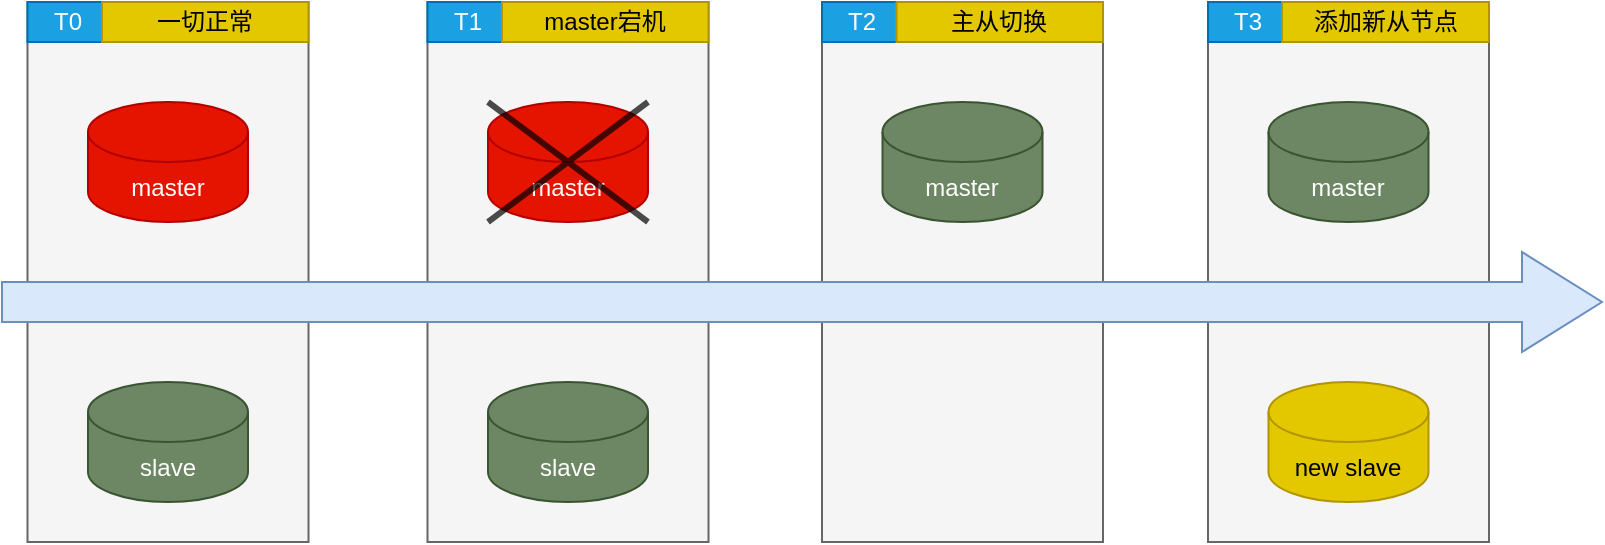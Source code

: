 <mxfile version="23.0.2" type="device">
  <diagram name="第 1 页" id="o3UMnivyae-Ou7uCvYya">
    <mxGraphModel dx="759" dy="568" grid="1" gridSize="10" guides="1" tooltips="1" connect="1" arrows="1" fold="1" page="1" pageScale="1" pageWidth="827" pageHeight="1169" math="0" shadow="0">
      <root>
        <mxCell id="0" />
        <mxCell id="1" parent="0" />
        <mxCell id="UyuvW6fJh573paZwKca1-26" value="" style="rounded=0;whiteSpace=wrap;html=1;fillColor=#f5f5f5;fontColor=#333333;strokeColor=#666666;" parent="1" vertex="1">
          <mxGeometry x="613" y="180" width="140.5" height="270" as="geometry" />
        </mxCell>
        <mxCell id="UyuvW6fJh573paZwKca1-25" value="" style="rounded=0;whiteSpace=wrap;html=1;fillColor=#f5f5f5;fontColor=#333333;strokeColor=#666666;" parent="1" vertex="1">
          <mxGeometry x="420" y="180" width="140.5" height="270" as="geometry" />
        </mxCell>
        <mxCell id="UyuvW6fJh573paZwKca1-24" value="" style="rounded=0;whiteSpace=wrap;html=1;fillColor=#f5f5f5;fontColor=#333333;strokeColor=#666666;" parent="1" vertex="1">
          <mxGeometry x="222.75" y="180" width="140.5" height="270" as="geometry" />
        </mxCell>
        <mxCell id="UyuvW6fJh573paZwKca1-19" value="" style="rounded=0;whiteSpace=wrap;html=1;fillColor=#f5f5f5;fontColor=#333333;strokeColor=#666666;" parent="1" vertex="1">
          <mxGeometry x="22.75" y="180" width="140.5" height="270" as="geometry" />
        </mxCell>
        <mxCell id="UyuvW6fJh573paZwKca1-1" value="master" style="shape=cylinder3;whiteSpace=wrap;html=1;boundedLbl=1;backgroundOutline=1;size=15;fillColor=#e51400;strokeColor=#B20000;fontColor=#ffffff;" parent="1" vertex="1">
          <mxGeometry x="53" y="230" width="80" height="60" as="geometry" />
        </mxCell>
        <mxCell id="UyuvW6fJh573paZwKca1-5" value="slave" style="shape=cylinder3;whiteSpace=wrap;html=1;boundedLbl=1;backgroundOutline=1;size=15;fillColor=#6d8764;fontColor=#ffffff;strokeColor=#3A5431;" parent="1" vertex="1">
          <mxGeometry x="53" y="370" width="80" height="60" as="geometry" />
        </mxCell>
        <mxCell id="UyuvW6fJh573paZwKca1-6" value="master" style="shape=cylinder3;whiteSpace=wrap;html=1;boundedLbl=1;backgroundOutline=1;size=15;fillColor=#e51400;fontColor=#ffffff;strokeColor=#B20000;" parent="1" vertex="1">
          <mxGeometry x="253" y="230" width="80" height="60" as="geometry" />
        </mxCell>
        <mxCell id="UyuvW6fJh573paZwKca1-7" value="slave" style="shape=cylinder3;whiteSpace=wrap;html=1;boundedLbl=1;backgroundOutline=1;size=15;fillColor=#6d8764;fontColor=#ffffff;strokeColor=#3A5431;" parent="1" vertex="1">
          <mxGeometry x="253" y="370" width="80" height="60" as="geometry" />
        </mxCell>
        <mxCell id="UyuvW6fJh573paZwKca1-8" value="master" style="shape=cylinder3;whiteSpace=wrap;html=1;boundedLbl=1;backgroundOutline=1;size=15;fillColor=#6d8764;fontColor=#ffffff;strokeColor=#3A5431;" parent="1" vertex="1">
          <mxGeometry x="450.25" y="230" width="80" height="60" as="geometry" />
        </mxCell>
        <mxCell id="UyuvW6fJh573paZwKca1-12" value="" style="shape=umlDestroy;whiteSpace=wrap;html=1;strokeWidth=3;targetShapes=umlLifeline;opacity=70;strokeColor=#000000;" parent="1" vertex="1">
          <mxGeometry x="253" y="230" width="80" height="60" as="geometry" />
        </mxCell>
        <mxCell id="UyuvW6fJh573paZwKca1-13" value="master" style="shape=cylinder3;whiteSpace=wrap;html=1;boundedLbl=1;backgroundOutline=1;size=15;fillColor=#6d8764;fontColor=#ffffff;strokeColor=#3A5431;" parent="1" vertex="1">
          <mxGeometry x="643.25" y="230" width="80" height="60" as="geometry" />
        </mxCell>
        <mxCell id="UyuvW6fJh573paZwKca1-14" value="new slave" style="shape=cylinder3;whiteSpace=wrap;html=1;boundedLbl=1;backgroundOutline=1;size=15;fillColor=#e3c800;fontColor=#000000;strokeColor=#B09500;" parent="1" vertex="1">
          <mxGeometry x="643.25" y="370" width="80" height="60" as="geometry" />
        </mxCell>
        <mxCell id="UyuvW6fJh573paZwKca1-18" value="" style="html=1;shadow=0;dashed=0;align=center;verticalAlign=middle;shape=mxgraph.arrows2.arrow;dy=0.6;dx=40;notch=0;fillColor=#dae8fc;strokeColor=#6c8ebf;" parent="1" vertex="1">
          <mxGeometry x="10" y="305" width="800" height="50" as="geometry" />
        </mxCell>
        <mxCell id="UyuvW6fJh573paZwKca1-27" value="T0" style="rounded=0;whiteSpace=wrap;html=1;fillColor=#1ba1e2;fontColor=#ffffff;strokeColor=#006EAF;" parent="1" vertex="1">
          <mxGeometry x="22.75" y="180" width="40" height="20" as="geometry" />
        </mxCell>
        <mxCell id="UyuvW6fJh573paZwKca1-28" value="T1" style="rounded=0;whiteSpace=wrap;html=1;fillColor=#1ba1e2;fontColor=#ffffff;strokeColor=#006EAF;" parent="1" vertex="1">
          <mxGeometry x="222.75" y="180" width="40" height="20" as="geometry" />
        </mxCell>
        <mxCell id="UyuvW6fJh573paZwKca1-29" value="T2" style="rounded=0;whiteSpace=wrap;html=1;fillColor=#1ba1e2;fontColor=#ffffff;strokeColor=#006EAF;" parent="1" vertex="1">
          <mxGeometry x="420" y="180" width="40" height="20" as="geometry" />
        </mxCell>
        <mxCell id="UyuvW6fJh573paZwKca1-30" value="T3" style="rounded=0;whiteSpace=wrap;html=1;fillColor=#1ba1e2;fontColor=#ffffff;strokeColor=#006EAF;" parent="1" vertex="1">
          <mxGeometry x="613" y="180" width="40" height="20" as="geometry" />
        </mxCell>
        <mxCell id="G0SITHDq7sZ5953DstlT-1" value="一切正常" style="rounded=0;whiteSpace=wrap;html=1;fillColor=#e3c800;fontColor=#000000;strokeColor=#B09500;" vertex="1" parent="1">
          <mxGeometry x="60" y="180" width="103.25" height="20" as="geometry" />
        </mxCell>
        <mxCell id="G0SITHDq7sZ5953DstlT-3" value="master宕机" style="rounded=0;whiteSpace=wrap;html=1;fillColor=#e3c800;fontColor=#000000;strokeColor=#B09500;" vertex="1" parent="1">
          <mxGeometry x="260" y="180" width="103.25" height="20" as="geometry" />
        </mxCell>
        <mxCell id="G0SITHDq7sZ5953DstlT-4" value="主从切换" style="rounded=0;whiteSpace=wrap;html=1;fillColor=#e3c800;fontColor=#000000;strokeColor=#B09500;" vertex="1" parent="1">
          <mxGeometry x="457.25" y="180" width="103.25" height="20" as="geometry" />
        </mxCell>
        <mxCell id="G0SITHDq7sZ5953DstlT-5" value="添加新从节点" style="rounded=0;whiteSpace=wrap;html=1;fillColor=#e3c800;fontColor=#000000;strokeColor=#B09500;" vertex="1" parent="1">
          <mxGeometry x="650" y="180" width="103.5" height="20" as="geometry" />
        </mxCell>
      </root>
    </mxGraphModel>
  </diagram>
</mxfile>
